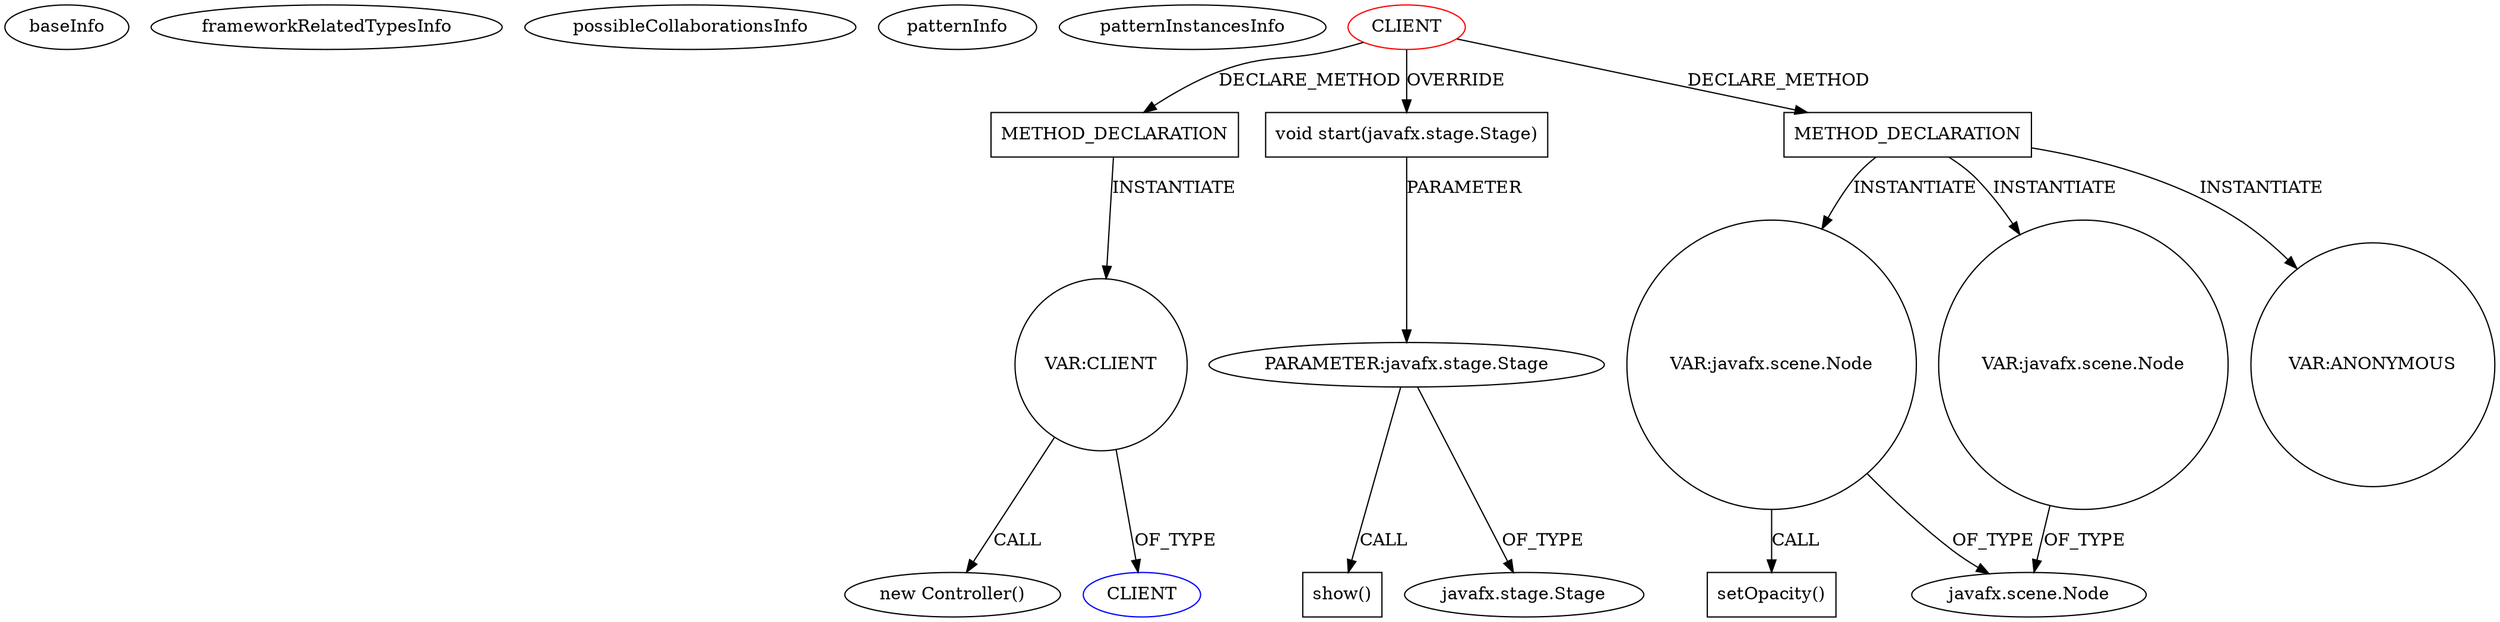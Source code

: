 digraph {
baseInfo[graphId=4096,category="pattern",isAnonymous=false,possibleRelation=false]
frameworkRelatedTypesInfo[]
possibleCollaborationsInfo[]
patternInfo[frequency=2.0,patternRootClient=0]
patternInstancesInfo[0="candybibby-Snake~/candybibby-Snake/Snake-master/src/graphicsJavaFX/MainGraphics.java~MainGraphics~2258",1="didygo-gce-display~/didygo-gce-display/gce-display-master/src/proto1/DashBoard.java~DashBoard~2407"]
1262[label="new Controller()",vertexType="CONSTRUCTOR_CALL",isFrameworkType=false]
1263[label="VAR:CLIENT",vertexType="VARIABLE_EXPRESION",isFrameworkType=false,shape=circle]
1261[label="METHOD_DECLARATION",vertexType="CLIENT_METHOD_DECLARATION",isFrameworkType=false,shape=box]
0[label="CLIENT",vertexType="ROOT_CLIENT_CLASS_DECLARATION",isFrameworkType=false,color=red]
80[label="void start(javafx.stage.Stage)",vertexType="OVERRIDING_METHOD_DECLARATION",isFrameworkType=false,shape=box]
81[label="PARAMETER:javafx.stage.Stage",vertexType="PARAMETER_DECLARATION",isFrameworkType=false]
84[label="show()",vertexType="INSIDE_CALL",isFrameworkType=false,shape=box]
1264[label="CLIENT",vertexType="REFERENCE_CLIENT_CLASS_DECLARATION",isFrameworkType=false,color=blue]
71[label="javafx.stage.Stage",vertexType="FRAMEWORK_CLASS_TYPE",isFrameworkType=false]
674[label="METHOD_DECLARATION",vertexType="CLIENT_METHOD_DECLARATION",isFrameworkType=false,shape=box]
746[label="VAR:javafx.scene.Node",vertexType="VARIABLE_EXPRESION",isFrameworkType=false,shape=circle]
1066[label="setOpacity()",vertexType="INSIDE_CALL",isFrameworkType=false,shape=box]
693[label="javafx.scene.Node",vertexType="FRAMEWORK_CLASS_TYPE",isFrameworkType=false]
872[label="VAR:javafx.scene.Node",vertexType="VARIABLE_EXPRESION",isFrameworkType=false,shape=circle]
1037[label="VAR:ANONYMOUS",vertexType="VARIABLE_EXPRESION",isFrameworkType=false,shape=circle]
1263->1262[label="CALL"]
746->693[label="OF_TYPE"]
1261->1263[label="INSTANTIATE"]
0->1261[label="DECLARE_METHOD"]
746->1066[label="CALL"]
1263->1264[label="OF_TYPE"]
0->80[label="OVERRIDE"]
80->81[label="PARAMETER"]
674->872[label="INSTANTIATE"]
872->693[label="OF_TYPE"]
81->71[label="OF_TYPE"]
0->674[label="DECLARE_METHOD"]
81->84[label="CALL"]
674->746[label="INSTANTIATE"]
674->1037[label="INSTANTIATE"]
}
